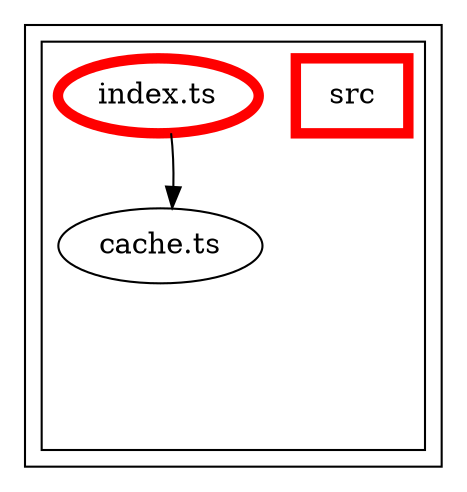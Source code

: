 digraph "dependency-graph-@siteimprove/alfa-cache" {
  compound = true;
  "src/cache.ts";
  subgraph "cluster_src" {
    color = "#000000";
    label = "";
    "exit_src" [
      style = "invis";
    ];
    subgraph "cluster_src" {
      color = "#000000";
      label = "";
      "name_src" [
        penwidth = 5;
        shape = "rectangle";
        color = "#ff0000";
        label = "src";
      ];
      "exit_src" [
        style = "invis";
      ];
      "src/index.ts" [
        label = "index.ts";
        color = "#ff0000";
        penwidth = 5;
      ];
      "src/cache.ts" [
        label = "cache.ts";
      ];
      "src/index.ts" -> "exit_src" [
        style = "invis";
      ];
      "src/cache.ts" -> "exit_src" [
        style = "invis";
      ];
    }
    "exit_src" -> "exit_src" [
      style = "invis";
    ];
    "exit_src" -> "exit_src" [
      style = "invis";
    ];
  }
  "src/index.ts" -> "src/cache.ts" [
    style = "invis";
  ];
  "src/index.ts" -> "src/cache.ts" [
    style = "solid";
    color = "black";
  ];
}